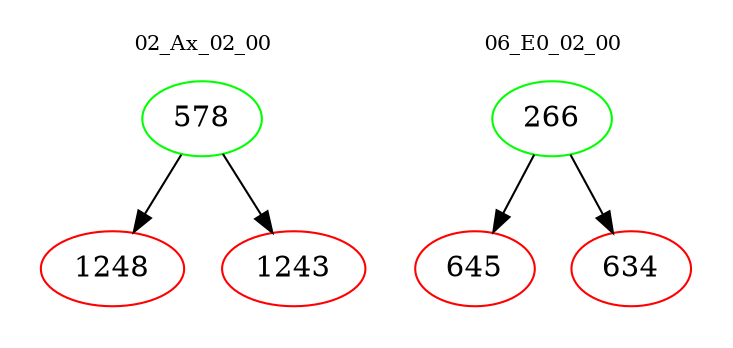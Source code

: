 digraph{
subgraph cluster_0 {
color = white
label = "02_Ax_02_00";
fontsize=10;
T0_578 [label="578", color="green"]
T0_578 -> T0_1248 [color="black"]
T0_1248 [label="1248", color="red"]
T0_578 -> T0_1243 [color="black"]
T0_1243 [label="1243", color="red"]
}
subgraph cluster_1 {
color = white
label = "06_E0_02_00";
fontsize=10;
T1_266 [label="266", color="green"]
T1_266 -> T1_645 [color="black"]
T1_645 [label="645", color="red"]
T1_266 -> T1_634 [color="black"]
T1_634 [label="634", color="red"]
}
}
